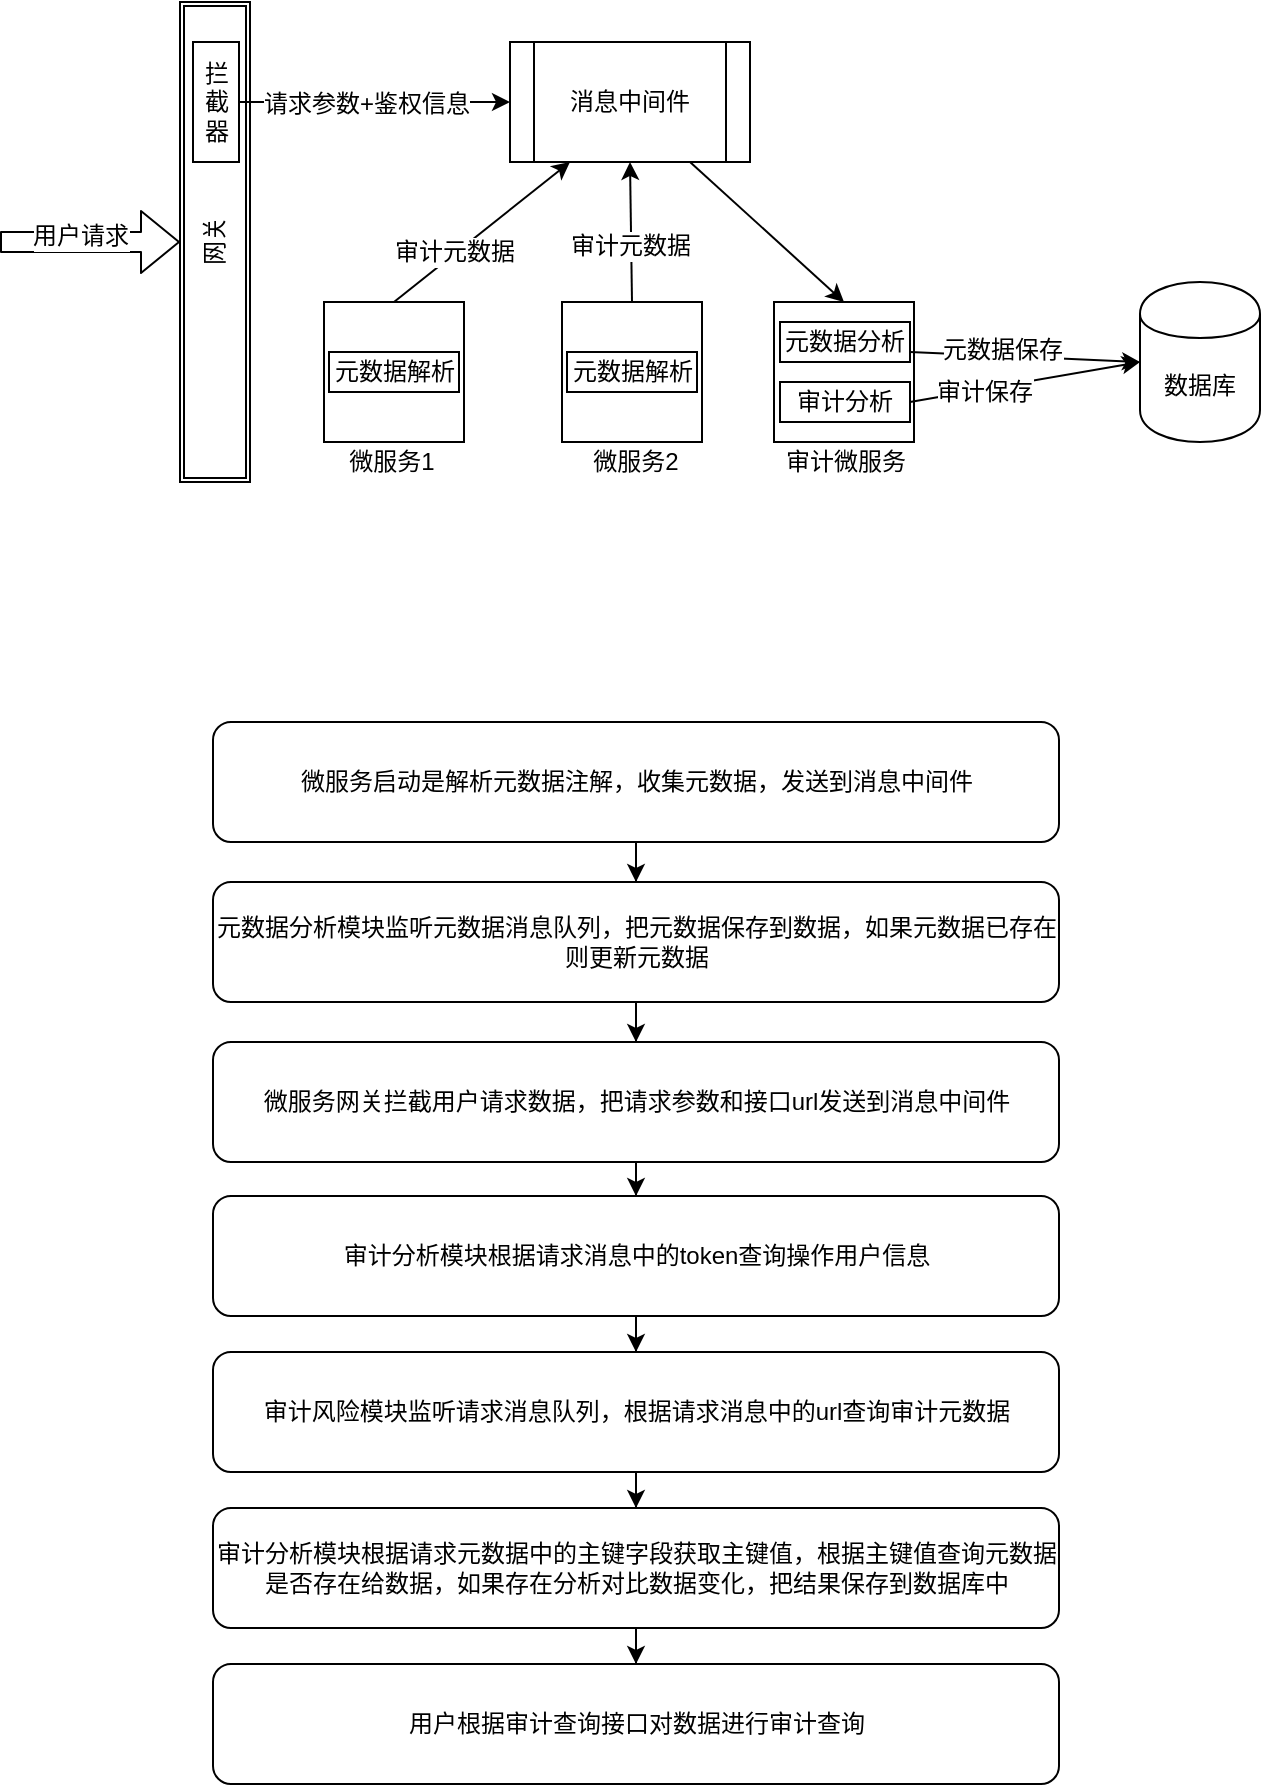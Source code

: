 <mxfile version="12.7.8" type="github">
  <diagram id="bLomSfySGI7IxMVMNkgH" name="第 1 页">
    <mxGraphModel dx="1422" dy="762" grid="1" gridSize="10" guides="1" tooltips="1" connect="1" arrows="1" fold="1" page="1" pageScale="1" pageWidth="827" pageHeight="1169" math="0" shadow="0">
      <root>
        <mxCell id="0" />
        <mxCell id="1" parent="0" />
        <mxCell id="evO3WIx6-7Xq1HVfTs9f-2" value="数据库" style="shape=cylinder;whiteSpace=wrap;html=1;boundedLbl=1;backgroundOutline=1;" parent="1" vertex="1">
          <mxGeometry x="640" y="310" width="60" height="80" as="geometry" />
        </mxCell>
        <mxCell id="evO3WIx6-7Xq1HVfTs9f-3" value="网关" style="shape=ext;double=1;rounded=0;whiteSpace=wrap;html=1;rotation=-90;" parent="1" vertex="1">
          <mxGeometry x="57.5" y="272.5" width="240" height="35" as="geometry" />
        </mxCell>
        <mxCell id="evO3WIx6-7Xq1HVfTs9f-4" value="" style="shape=flexArrow;endArrow=classic;html=1;entryX=0.5;entryY=0;entryDx=0;entryDy=0;" parent="1" target="evO3WIx6-7Xq1HVfTs9f-3" edge="1">
          <mxGeometry width="50" height="50" relative="1" as="geometry">
            <mxPoint x="70" y="290" as="sourcePoint" />
            <mxPoint x="140" y="230" as="targetPoint" />
          </mxGeometry>
        </mxCell>
        <mxCell id="evO3WIx6-7Xq1HVfTs9f-5" value="用户请求" style="text;html=1;align=center;verticalAlign=middle;resizable=0;points=[];labelBackgroundColor=#ffffff;" parent="evO3WIx6-7Xq1HVfTs9f-4" vertex="1" connectable="0">
          <mxGeometry x="-0.455" y="2" relative="1" as="geometry">
            <mxPoint x="15" y="-1" as="offset" />
          </mxGeometry>
        </mxCell>
        <mxCell id="evO3WIx6-7Xq1HVfTs9f-6" value="消息中间件" style="shape=process;whiteSpace=wrap;html=1;backgroundOutline=1;" parent="1" vertex="1">
          <mxGeometry x="325" y="190" width="120" height="60" as="geometry" />
        </mxCell>
        <mxCell id="evO3WIx6-7Xq1HVfTs9f-7" value="" style="endArrow=classic;html=1;entryX=0;entryY=0.5;entryDx=0;entryDy=0;exitX=1;exitY=0.5;exitDx=0;exitDy=0;" parent="1" source="9c7aEduuoPtRzDyAJthl-14" target="evO3WIx6-7Xq1HVfTs9f-6" edge="1">
          <mxGeometry width="50" height="50" relative="1" as="geometry">
            <mxPoint x="190" y="250" as="sourcePoint" />
            <mxPoint x="290" y="210" as="targetPoint" />
          </mxGeometry>
        </mxCell>
        <mxCell id="evO3WIx6-7Xq1HVfTs9f-8" value="请求参数+鉴权信息" style="text;html=1;align=center;verticalAlign=middle;resizable=0;points=[];labelBackgroundColor=#ffffff;" parent="evO3WIx6-7Xq1HVfTs9f-7" vertex="1" connectable="0">
          <mxGeometry x="-0.215" y="-1" relative="1" as="geometry">
            <mxPoint x="10" as="offset" />
          </mxGeometry>
        </mxCell>
        <mxCell id="evO3WIx6-7Xq1HVfTs9f-10" value="" style="whiteSpace=wrap;html=1;aspect=fixed;" parent="1" vertex="1">
          <mxGeometry x="232" y="320" width="70" height="70" as="geometry" />
        </mxCell>
        <mxCell id="evO3WIx6-7Xq1HVfTs9f-11" value="" style="endArrow=classic;html=1;entryX=0.25;entryY=1;entryDx=0;entryDy=0;exitX=0.5;exitY=0;exitDx=0;exitDy=0;" parent="1" source="evO3WIx6-7Xq1HVfTs9f-10" target="evO3WIx6-7Xq1HVfTs9f-6" edge="1">
          <mxGeometry width="50" height="50" relative="1" as="geometry">
            <mxPoint x="240" y="330" as="sourcePoint" />
            <mxPoint x="290" y="280" as="targetPoint" />
          </mxGeometry>
        </mxCell>
        <mxCell id="evO3WIx6-7Xq1HVfTs9f-16" value="审计元数据" style="text;html=1;align=center;verticalAlign=middle;resizable=0;points=[];labelBackgroundColor=#ffffff;" parent="evO3WIx6-7Xq1HVfTs9f-11" vertex="1" connectable="0">
          <mxGeometry x="-0.304" y="1" relative="1" as="geometry">
            <mxPoint as="offset" />
          </mxGeometry>
        </mxCell>
        <mxCell id="evO3WIx6-7Xq1HVfTs9f-12" value="" style="whiteSpace=wrap;html=1;aspect=fixed;" parent="1" vertex="1">
          <mxGeometry x="351" y="320" width="70" height="70" as="geometry" />
        </mxCell>
        <mxCell id="evO3WIx6-7Xq1HVfTs9f-15" value="" style="endArrow=classic;html=1;exitX=0.5;exitY=0;exitDx=0;exitDy=0;entryX=0.5;entryY=1;entryDx=0;entryDy=0;" parent="1" source="evO3WIx6-7Xq1HVfTs9f-12" target="evO3WIx6-7Xq1HVfTs9f-6" edge="1">
          <mxGeometry width="50" height="50" relative="1" as="geometry">
            <mxPoint x="330" y="320" as="sourcePoint" />
            <mxPoint x="340" y="180" as="targetPoint" />
          </mxGeometry>
        </mxCell>
        <mxCell id="evO3WIx6-7Xq1HVfTs9f-18" value="审计元数据" style="text;html=1;align=center;verticalAlign=middle;resizable=0;points=[];labelBackgroundColor=#ffffff;" parent="evO3WIx6-7Xq1HVfTs9f-15" vertex="1" connectable="0">
          <mxGeometry x="-0.187" y="1" relative="1" as="geometry">
            <mxPoint as="offset" />
          </mxGeometry>
        </mxCell>
        <mxCell id="evO3WIx6-7Xq1HVfTs9f-20" value="微服务1" style="text;html=1;strokeColor=none;fillColor=none;align=center;verticalAlign=middle;whiteSpace=wrap;rounded=0;" parent="1" vertex="1">
          <mxGeometry x="242" y="390" width="48" height="20" as="geometry" />
        </mxCell>
        <mxCell id="evO3WIx6-7Xq1HVfTs9f-21" value="微服务2" style="text;html=1;strokeColor=none;fillColor=none;align=center;verticalAlign=middle;whiteSpace=wrap;rounded=0;" parent="1" vertex="1">
          <mxGeometry x="363" y="390" width="50" height="20" as="geometry" />
        </mxCell>
        <mxCell id="evO3WIx6-7Xq1HVfTs9f-23" value="" style="whiteSpace=wrap;html=1;aspect=fixed;" parent="1" vertex="1">
          <mxGeometry x="457" y="320" width="70" height="70" as="geometry" />
        </mxCell>
        <mxCell id="evO3WIx6-7Xq1HVfTs9f-24" value="" style="endArrow=classic;html=1;entryX=0.5;entryY=0;entryDx=0;entryDy=0;exitX=0.75;exitY=1;exitDx=0;exitDy=0;" parent="1" source="evO3WIx6-7Xq1HVfTs9f-6" target="evO3WIx6-7Xq1HVfTs9f-23" edge="1">
          <mxGeometry width="50" height="50" relative="1" as="geometry">
            <mxPoint x="380" y="260" as="sourcePoint" />
            <mxPoint x="430" y="210" as="targetPoint" />
          </mxGeometry>
        </mxCell>
        <mxCell id="evO3WIx6-7Xq1HVfTs9f-27" value="审计微服务" style="text;html=1;strokeColor=none;fillColor=none;align=center;verticalAlign=middle;whiteSpace=wrap;rounded=0;" parent="1" vertex="1">
          <mxGeometry x="458" y="390" width="70" height="20" as="geometry" />
        </mxCell>
        <mxCell id="evO3WIx6-7Xq1HVfTs9f-29" value="元数据分析" style="rounded=0;whiteSpace=wrap;html=1;" parent="1" vertex="1">
          <mxGeometry x="460" y="330" width="65" height="20" as="geometry" />
        </mxCell>
        <mxCell id="evO3WIx6-7Xq1HVfTs9f-30" value="审计分析" style="rounded=0;whiteSpace=wrap;html=1;" parent="1" vertex="1">
          <mxGeometry x="460" y="360" width="65" height="20" as="geometry" />
        </mxCell>
        <mxCell id="evO3WIx6-7Xq1HVfTs9f-31" value="" style="endArrow=classic;html=1;entryX=0;entryY=0.5;entryDx=0;entryDy=0;exitX=1;exitY=0.75;exitDx=0;exitDy=0;" parent="1" source="evO3WIx6-7Xq1HVfTs9f-29" target="evO3WIx6-7Xq1HVfTs9f-2" edge="1">
          <mxGeometry width="50" height="50" relative="1" as="geometry">
            <mxPoint x="380" y="510" as="sourcePoint" />
            <mxPoint x="430" y="460" as="targetPoint" />
          </mxGeometry>
        </mxCell>
        <mxCell id="evO3WIx6-7Xq1HVfTs9f-32" value="元数据保存" style="text;html=1;align=center;verticalAlign=middle;resizable=0;points=[];labelBackgroundColor=#ffffff;" parent="evO3WIx6-7Xq1HVfTs9f-31" vertex="1" connectable="0">
          <mxGeometry x="-0.201" y="3" relative="1" as="geometry">
            <mxPoint as="offset" />
          </mxGeometry>
        </mxCell>
        <mxCell id="evO3WIx6-7Xq1HVfTs9f-35" value="" style="endArrow=classic;html=1;entryX=0;entryY=0.5;entryDx=0;entryDy=0;exitX=1;exitY=0.5;exitDx=0;exitDy=0;" parent="1" source="evO3WIx6-7Xq1HVfTs9f-30" target="evO3WIx6-7Xq1HVfTs9f-2" edge="1">
          <mxGeometry width="50" height="50" relative="1" as="geometry">
            <mxPoint x="390" y="320" as="sourcePoint" />
            <mxPoint x="440" y="270" as="targetPoint" />
          </mxGeometry>
        </mxCell>
        <mxCell id="evO3WIx6-7Xq1HVfTs9f-37" value="审计保存" style="text;html=1;align=center;verticalAlign=middle;resizable=0;points=[];labelBackgroundColor=#ffffff;" parent="evO3WIx6-7Xq1HVfTs9f-35" vertex="1" connectable="0">
          <mxGeometry x="-0.362" y="-1" relative="1" as="geometry">
            <mxPoint as="offset" />
          </mxGeometry>
        </mxCell>
        <mxCell id="evO3WIx6-7Xq1HVfTs9f-38" value="元数据解析" style="rounded=0;whiteSpace=wrap;html=1;" parent="1" vertex="1">
          <mxGeometry x="234.5" y="345" width="65" height="20" as="geometry" />
        </mxCell>
        <mxCell id="evO3WIx6-7Xq1HVfTs9f-39" value="元数据解析" style="rounded=0;whiteSpace=wrap;html=1;" parent="1" vertex="1">
          <mxGeometry x="353.5" y="345" width="65" height="20" as="geometry" />
        </mxCell>
        <mxCell id="9c7aEduuoPtRzDyAJthl-3" value="" style="edgeStyle=orthogonalEdgeStyle;rounded=0;orthogonalLoop=1;jettySize=auto;html=1;" edge="1" parent="1" source="9c7aEduuoPtRzDyAJthl-1" target="9c7aEduuoPtRzDyAJthl-2">
          <mxGeometry relative="1" as="geometry" />
        </mxCell>
        <mxCell id="9c7aEduuoPtRzDyAJthl-1" value="微服务启动是解析元数据注解，收集元数据，发送到消息中间件" style="rounded=1;whiteSpace=wrap;html=1;" vertex="1" parent="1">
          <mxGeometry x="176.5" y="530" width="423" height="60" as="geometry" />
        </mxCell>
        <mxCell id="9c7aEduuoPtRzDyAJthl-5" value="" style="edgeStyle=orthogonalEdgeStyle;rounded=0;orthogonalLoop=1;jettySize=auto;html=1;" edge="1" parent="1" source="9c7aEduuoPtRzDyAJthl-2" target="9c7aEduuoPtRzDyAJthl-4">
          <mxGeometry relative="1" as="geometry" />
        </mxCell>
        <mxCell id="9c7aEduuoPtRzDyAJthl-2" value="元数据分析模块监听元数据消息队列，把元数据保存到数据，如果元数据已存在则更新元数据" style="rounded=1;whiteSpace=wrap;html=1;" vertex="1" parent="1">
          <mxGeometry x="176.5" y="610" width="423" height="60" as="geometry" />
        </mxCell>
        <mxCell id="9c7aEduuoPtRzDyAJthl-7" value="" style="edgeStyle=orthogonalEdgeStyle;rounded=0;orthogonalLoop=1;jettySize=auto;html=1;" edge="1" parent="1" source="9c7aEduuoPtRzDyAJthl-4" target="9c7aEduuoPtRzDyAJthl-6">
          <mxGeometry relative="1" as="geometry" />
        </mxCell>
        <mxCell id="9c7aEduuoPtRzDyAJthl-4" value="微服务网关拦截用户请求数据，把请求参数和接口url发送到消息中间件" style="rounded=1;whiteSpace=wrap;html=1;" vertex="1" parent="1">
          <mxGeometry x="176.5" y="690" width="423" height="60" as="geometry" />
        </mxCell>
        <mxCell id="9c7aEduuoPtRzDyAJthl-9" value="" style="edgeStyle=orthogonalEdgeStyle;rounded=0;orthogonalLoop=1;jettySize=auto;html=1;" edge="1" parent="1" source="9c7aEduuoPtRzDyAJthl-6" target="9c7aEduuoPtRzDyAJthl-8">
          <mxGeometry relative="1" as="geometry" />
        </mxCell>
        <mxCell id="9c7aEduuoPtRzDyAJthl-6" value="&lt;span style=&quot;white-space: normal&quot;&gt;审计分析模块根据请求消息中的token查询操作用户信息&lt;/span&gt;" style="rounded=1;whiteSpace=wrap;html=1;" vertex="1" parent="1">
          <mxGeometry x="176.5" y="767" width="423" height="60" as="geometry" />
        </mxCell>
        <mxCell id="9c7aEduuoPtRzDyAJthl-11" value="" style="edgeStyle=orthogonalEdgeStyle;rounded=0;orthogonalLoop=1;jettySize=auto;html=1;" edge="1" parent="1" source="9c7aEduuoPtRzDyAJthl-8" target="9c7aEduuoPtRzDyAJthl-10">
          <mxGeometry relative="1" as="geometry" />
        </mxCell>
        <mxCell id="9c7aEduuoPtRzDyAJthl-8" value="审计风险模块监听请求消息队列，根据请求消息中的url查询审计元数据" style="rounded=1;whiteSpace=wrap;html=1;" vertex="1" parent="1">
          <mxGeometry x="176.5" y="845" width="423" height="60" as="geometry" />
        </mxCell>
        <mxCell id="9c7aEduuoPtRzDyAJthl-13" value="" style="edgeStyle=orthogonalEdgeStyle;rounded=0;orthogonalLoop=1;jettySize=auto;html=1;" edge="1" parent="1" source="9c7aEduuoPtRzDyAJthl-10" target="9c7aEduuoPtRzDyAJthl-12">
          <mxGeometry relative="1" as="geometry" />
        </mxCell>
        <mxCell id="9c7aEduuoPtRzDyAJthl-10" value="审计分析模块根据请求元数据中的主键字段获取主键值，根据主键值查询元数据是否存在给数据，如果存在分析对比数据变化，把结果保存到数据库中" style="rounded=1;whiteSpace=wrap;html=1;" vertex="1" parent="1">
          <mxGeometry x="176.5" y="923" width="423" height="60" as="geometry" />
        </mxCell>
        <mxCell id="9c7aEduuoPtRzDyAJthl-12" value="用户根据审计查询接口对数据进行审计查询" style="rounded=1;whiteSpace=wrap;html=1;" vertex="1" parent="1">
          <mxGeometry x="176.5" y="1001" width="423" height="60" as="geometry" />
        </mxCell>
        <mxCell id="9c7aEduuoPtRzDyAJthl-14" value="拦截器" style="rounded=0;whiteSpace=wrap;html=1;" vertex="1" parent="1">
          <mxGeometry x="166.5" y="190" width="23" height="60" as="geometry" />
        </mxCell>
      </root>
    </mxGraphModel>
  </diagram>
</mxfile>
